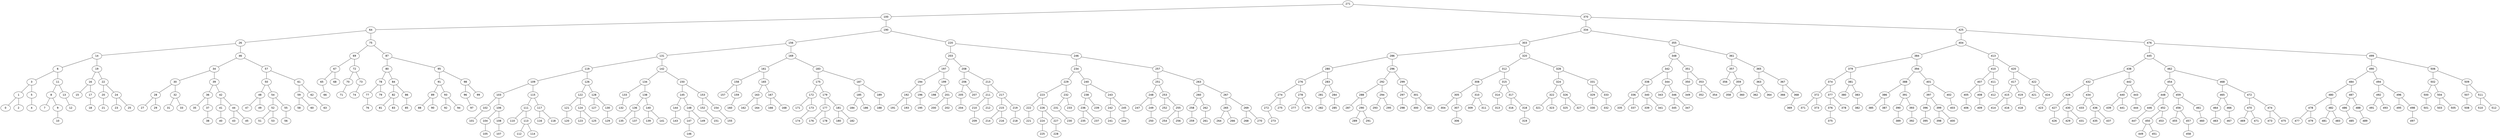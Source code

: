 graph BST {
    node [fontname="Helvetica"];
    271 [label="271"];
    271 -- 100;
    100 [label="100"];
    100 -- 64;
    64 [label="64"];
    64 -- 26;
    26 [label="26"];
    26 -- 14;
    14 [label="14"];
    14 -- 6;
    6 [label="6"];
    6 -- 3;
    3 [label="3"];
    3 -- 1;
    1 [label="1"];
    1 -- 0;
    0 [label="0"];
    1 -- 2;
    2 [label="2"];
    3 -- 5;
    5 [label="5"];
    5 -- 4;
    4 [label="4"];
    6 -- 11;
    11 [label="11"];
    11 -- 8;
    8 [label="8"];
    8 -- 7;
    7 [label="7"];
    8 -- 9;
    9 [label="9"];
    9 -- 10;
    10 [label="10"];
    11 -- 13;
    13 [label="13"];
    13 -- 12;
    12 [label="12"];
    14 -- 19;
    19 [label="19"];
    19 -- 16;
    16 [label="16"];
    16 -- 15;
    15 [label="15"];
    16 -- 17;
    17 [label="17"];
    17 -- 18;
    18 [label="18"];
    19 -- 22;
    22 [label="22"];
    22 -- 20;
    20 [label="20"];
    20 -- 21;
    21 [label="21"];
    22 -- 24;
    24 [label="24"];
    24 -- 23;
    23 [label="23"];
    24 -- 25;
    25 [label="25"];
    26 -- 46;
    46 [label="46"];
    46 -- 34;
    34 [label="34"];
    34 -- 30;
    30 [label="30"];
    30 -- 28;
    28 [label="28"];
    28 -- 27;
    27 [label="27"];
    28 -- 29;
    29 [label="29"];
    30 -- 32;
    32 [label="32"];
    32 -- 31;
    31 [label="31"];
    32 -- 33;
    33 [label="33"];
    34 -- 39;
    39 [label="39"];
    39 -- 36;
    36 [label="36"];
    36 -- 35;
    35 [label="35"];
    36 -- 37;
    37 [label="37"];
    37 -- 38;
    38 [label="38"];
    39 -- 42;
    42 [label="42"];
    42 -- 41;
    41 [label="41"];
    41 -- 40;
    40 [label="40"];
    42 -- 44;
    44 [label="44"];
    44 -- 43;
    43 [label="43"];
    44 -- 45;
    45 [label="45"];
    46 -- 57;
    57 [label="57"];
    57 -- 50;
    50 [label="50"];
    50 -- 48;
    48 [label="48"];
    48 -- 47;
    47 [label="47"];
    48 -- 49;
    49 [label="49"];
    50 -- 54;
    54 [label="54"];
    54 -- 52;
    52 [label="52"];
    52 -- 51;
    51 [label="51"];
    52 -- 53;
    53 [label="53"];
    54 -- 55;
    55 [label="55"];
    55 -- 56;
    56 [label="56"];
    57 -- 61;
    61 [label="61"];
    61 -- 59;
    59 [label="59"];
    59 -- 58;
    58 [label="58"];
    59 -- 60;
    60 [label="60"];
    61 -- 62;
    62 [label="62"];
    62 -- 63;
    63 [label="63"];
    64 -- 75;
    75 [label="75"];
    75 -- 69;
    69 [label="69"];
    69 -- 67;
    67 [label="67"];
    67 -- 65;
    65 [label="65"];
    65 -- 66;
    66 [label="66"];
    67 -- 68;
    68 [label="68"];
    69 -- 72;
    72 [label="72"];
    72 -- 70;
    70 [label="70"];
    70 -- 71;
    71 [label="71"];
    72 -- 73;
    73 [label="73"];
    73 -- 74;
    74 [label="74"];
    75 -- 87;
    87 [label="87"];
    87 -- 80;
    80 [label="80"];
    80 -- 78;
    78 [label="78"];
    78 -- 77;
    77 [label="77"];
    77 -- 76;
    76 [label="76"];
    78 -- 79;
    79 [label="79"];
    80 -- 84;
    84 [label="84"];
    84 -- 82;
    82 [label="82"];
    82 -- 81;
    81 [label="81"];
    82 -- 83;
    83 [label="83"];
    84 -- 86;
    86 [label="86"];
    86 -- 85;
    85 [label="85"];
    87 -- 95;
    95 [label="95"];
    95 -- 91;
    91 [label="91"];
    91 -- 89;
    89 [label="89"];
    89 -- 88;
    88 [label="88"];
    89 -- 90;
    90 [label="90"];
    91 -- 93;
    93 [label="93"];
    93 -- 92;
    92 [label="92"];
    93 -- 94;
    94 [label="94"];
    95 -- 98;
    98 [label="98"];
    98 -- 96;
    96 [label="96"];
    96 -- 97;
    97 [label="97"];
    98 -- 99;
    99 [label="99"];
    100 -- 190;
    190 [label="190"];
    190 -- 156;
    156 [label="156"];
    156 -- 131;
    131 [label="131"];
    131 -- 119;
    119 [label="119"];
    119 -- 109;
    109 [label="109"];
    109 -- 103;
    103 [label="103"];
    103 -- 102;
    102 [label="102"];
    102 -- 101;
    101 [label="101"];
    103 -- 106;
    106 [label="106"];
    106 -- 104;
    104 [label="104"];
    104 -- 105;
    105 [label="105"];
    106 -- 108;
    108 [label="108"];
    108 -- 107;
    107 [label="107"];
    109 -- 115;
    115 [label="115"];
    115 -- 111;
    111 [label="111"];
    111 -- 110;
    110 [label="110"];
    111 -- 113;
    113 [label="113"];
    113 -- 112;
    112 [label="112"];
    113 -- 114;
    114 [label="114"];
    115 -- 117;
    117 [label="117"];
    117 -- 116;
    116 [label="116"];
    117 -- 118;
    118 [label="118"];
    119 -- 126;
    126 [label="126"];
    126 -- 122;
    122 [label="122"];
    122 -- 121;
    121 [label="121"];
    121 -- 120;
    120 [label="120"];
    122 -- 124;
    124 [label="124"];
    124 -- 123;
    123 [label="123"];
    124 -- 125;
    125 [label="125"];
    126 -- 128;
    128 [label="128"];
    128 -- 127;
    127 [label="127"];
    128 -- 130;
    130 [label="130"];
    130 -- 129;
    129 [label="129"];
    131 -- 142;
    142 [label="142"];
    142 -- 134;
    134 [label="134"];
    134 -- 133;
    133 [label="133"];
    133 -- 132;
    132 [label="132"];
    134 -- 138;
    138 [label="138"];
    138 -- 136;
    136 [label="136"];
    136 -- 135;
    135 [label="135"];
    136 -- 137;
    137 [label="137"];
    138 -- 140;
    140 [label="140"];
    140 -- 139;
    139 [label="139"];
    140 -- 141;
    141 [label="141"];
    142 -- 150;
    150 [label="150"];
    150 -- 145;
    145 [label="145"];
    145 -- 144;
    144 [label="144"];
    144 -- 143;
    143 [label="143"];
    145 -- 148;
    148 [label="148"];
    148 -- 147;
    147 [label="147"];
    147 -- 146;
    146 [label="146"];
    148 -- 149;
    149 [label="149"];
    150 -- 153;
    153 [label="153"];
    153 -- 152;
    152 [label="152"];
    152 -- 151;
    151 [label="151"];
    153 -- 154;
    154 [label="154"];
    154 -- 155;
    155 [label="155"];
    156 -- 169;
    169 [label="169"];
    169 -- 161;
    161 [label="161"];
    161 -- 158;
    158 [label="158"];
    158 -- 157;
    157 [label="157"];
    158 -- 159;
    159 [label="159"];
    159 -- 160;
    160 [label="160"];
    161 -- 165;
    165 [label="165"];
    165 -- 163;
    163 [label="163"];
    163 -- 162;
    162 [label="162"];
    163 -- 164;
    164 [label="164"];
    165 -- 167;
    167 [label="167"];
    167 -- 166;
    166 [label="166"];
    167 -- 168;
    168 [label="168"];
    169 -- 183;
    183 [label="183"];
    183 -- 175;
    175 [label="175"];
    175 -- 172;
    172 [label="172"];
    172 -- 171;
    171 [label="171"];
    172 -- 173;
    173 [label="173"];
    173 -- 174;
    174 [label="174"];
    175 -- 179;
    179 [label="179"];
    179 -- 177;
    177 [label="177"];
    177 -- 176;
    176 [label="176"];
    177 -- 178;
    178 [label="178"];
    179 -- 181;
    181 [label="181"];
    181 -- 180;
    180 [label="180"];
    181 -- 182;
    182 [label="182"];
    183 -- 187;
    187 [label="187"];
    187 -- 185;
    185 [label="185"];
    185 -- 184;
    184 [label="184"];
    185 -- 186;
    186 [label="186"];
    187 -- 189;
    189 [label="189"];
    189 -- 188;
    188 [label="188"];
    190 -- 220;
    220 [label="220"];
    220 -- 203;
    203 [label="203"];
    203 -- 197;
    197 [label="197"];
    197 -- 194;
    194 [label="194"];
    194 -- 192;
    192 [label="192"];
    192 -- 191;
    191 [label="191"];
    192 -- 193;
    193 [label="193"];
    194 -- 196;
    196 [label="196"];
    196 -- 195;
    195 [label="195"];
    197 -- 199;
    199 [label="199"];
    199 -- 198;
    198 [label="198"];
    199 -- 201;
    201 [label="201"];
    201 -- 200;
    200 [label="200"];
    201 -- 202;
    202 [label="202"];
    203 -- 208;
    208 [label="208"];
    208 -- 206;
    206 [label="206"];
    206 -- 205;
    205 [label="205"];
    205 -- 204;
    204 [label="204"];
    206 -- 207;
    207 [label="207"];
    208 -- 213;
    213 [label="213"];
    213 -- 211;
    211 [label="211"];
    211 -- 210;
    210 [label="210"];
    210 -- 209;
    209 [label="209"];
    211 -- 212;
    212 [label="212"];
    213 -- 217;
    217 [label="217"];
    217 -- 215;
    215 [label="215"];
    215 -- 214;
    214 [label="214"];
    215 -- 216;
    216 [label="216"];
    217 -- 219;
    219 [label="219"];
    219 -- 218;
    218 [label="218"];
    220 -- 246;
    246 [label="246"];
    246 -- 234;
    234 [label="234"];
    234 -- 229;
    229 [label="229"];
    229 -- 223;
    223 [label="223"];
    223 -- 222;
    222 [label="222"];
    222 -- 221;
    221 [label="221"];
    223 -- 226;
    226 [label="226"];
    226 -- 224;
    224 [label="224"];
    224 -- 225;
    225 [label="225"];
    226 -- 227;
    227 [label="227"];
    227 -- 228;
    228 [label="228"];
    229 -- 232;
    232 [label="232"];
    232 -- 231;
    231 [label="231"];
    231 -- 230;
    230 [label="230"];
    232 -- 233;
    233 [label="233"];
    234 -- 240;
    240 [label="240"];
    240 -- 238;
    238 [label="238"];
    238 -- 236;
    236 [label="236"];
    236 -- 235;
    235 [label="235"];
    236 -- 237;
    237 [label="237"];
    238 -- 239;
    239 [label="239"];
    240 -- 243;
    243 [label="243"];
    243 -- 242;
    242 [label="242"];
    242 -- 241;
    241 [label="241"];
    243 -- 245;
    245 [label="245"];
    245 -- 244;
    244 [label="244"];
    246 -- 257;
    257 [label="257"];
    257 -- 251;
    251 [label="251"];
    251 -- 248;
    248 [label="248"];
    248 -- 247;
    247 [label="247"];
    248 -- 249;
    249 [label="249"];
    249 -- 250;
    250 [label="250"];
    251 -- 253;
    253 [label="253"];
    253 -- 252;
    252 [label="252"];
    253 -- 255;
    255 [label="255"];
    255 -- 254;
    254 [label="254"];
    255 -- 256;
    256 [label="256"];
    257 -- 263;
    263 [label="263"];
    263 -- 260;
    260 [label="260"];
    260 -- 258;
    258 [label="258"];
    258 -- 259;
    259 [label="259"];
    260 -- 262;
    262 [label="262"];
    262 -- 261;
    261 [label="261"];
    263 -- 267;
    267 [label="267"];
    267 -- 265;
    265 [label="265"];
    265 -- 264;
    264 [label="264"];
    265 -- 266;
    266 [label="266"];
    267 -- 269;
    269 [label="269"];
    269 -- 268;
    268 [label="268"];
    269 -- 270;
    270 [label="270"];
    271 -- 370;
    370 [label="370"];
    370 -- 334;
    334 [label="334"];
    334 -- 303;
    303 [label="303"];
    303 -- 286;
    286 [label="286"];
    286 -- 280;
    280 [label="280"];
    280 -- 276;
    276 [label="276"];
    276 -- 274;
    274 [label="274"];
    274 -- 272;
    272 [label="272"];
    272 -- 273;
    273 [label="273"];
    274 -- 275;
    275 [label="275"];
    276 -- 278;
    278 [label="278"];
    278 -- 277;
    277 [label="277"];
    278 -- 279;
    279 [label="279"];
    280 -- 283;
    283 [label="283"];
    283 -- 281;
    281 [label="281"];
    281 -- 282;
    282 [label="282"];
    283 -- 284;
    284 [label="284"];
    284 -- 285;
    285 [label="285"];
    286 -- 296;
    296 [label="296"];
    296 -- 292;
    292 [label="292"];
    292 -- 288;
    288 [label="288"];
    288 -- 287;
    287 [label="287"];
    288 -- 290;
    290 [label="290"];
    290 -- 289;
    289 [label="289"];
    290 -- 291;
    291 [label="291"];
    292 -- 294;
    294 [label="294"];
    294 -- 293;
    293 [label="293"];
    294 -- 295;
    295 [label="295"];
    296 -- 299;
    299 [label="299"];
    299 -- 297;
    297 [label="297"];
    297 -- 298;
    298 [label="298"];
    299 -- 301;
    301 [label="301"];
    301 -- 300;
    300 [label="300"];
    301 -- 302;
    302 [label="302"];
    303 -- 320;
    320 [label="320"];
    320 -- 312;
    312 [label="312"];
    312 -- 308;
    308 [label="308"];
    308 -- 305;
    305 [label="305"];
    305 -- 304;
    304 [label="304"];
    305 -- 307;
    307 [label="307"];
    307 -- 306;
    306 [label="306"];
    308 -- 310;
    310 [label="310"];
    310 -- 309;
    309 [label="309"];
    310 -- 311;
    311 [label="311"];
    312 -- 315;
    315 [label="315"];
    315 -- 314;
    314 [label="314"];
    314 -- 313;
    313 [label="313"];
    315 -- 317;
    317 [label="317"];
    317 -- 316;
    316 [label="316"];
    317 -- 318;
    318 [label="318"];
    318 -- 319;
    319 [label="319"];
    320 -- 328;
    328 [label="328"];
    328 -- 324;
    324 [label="324"];
    324 -- 322;
    322 [label="322"];
    322 -- 321;
    321 [label="321"];
    322 -- 323;
    323 [label="323"];
    324 -- 326;
    326 [label="326"];
    326 -- 325;
    325 [label="325"];
    326 -- 327;
    327 [label="327"];
    328 -- 331;
    331 [label="331"];
    331 -- 329;
    329 [label="329"];
    329 -- 330;
    330 [label="330"];
    331 -- 333;
    333 [label="333"];
    333 -- 332;
    332 [label="332"];
    334 -- 355;
    355 [label="355"];
    355 -- 348;
    348 [label="348"];
    348 -- 342;
    342 [label="342"];
    342 -- 338;
    338 [label="338"];
    338 -- 336;
    336 [label="336"];
    336 -- 335;
    335 [label="335"];
    336 -- 337;
    337 [label="337"];
    338 -- 340;
    340 [label="340"];
    340 -- 339;
    339 [label="339"];
    340 -- 341;
    341 [label="341"];
    342 -- 344;
    344 [label="344"];
    344 -- 343;
    343 [label="343"];
    344 -- 346;
    346 [label="346"];
    346 -- 345;
    345 [label="345"];
    346 -- 347;
    347 [label="347"];
    348 -- 351;
    351 [label="351"];
    351 -- 350;
    350 [label="350"];
    350 -- 349;
    349 [label="349"];
    351 -- 353;
    353 [label="353"];
    353 -- 352;
    352 [label="352"];
    353 -- 354;
    354 [label="354"];
    355 -- 361;
    361 [label="361"];
    361 -- 357;
    357 [label="357"];
    357 -- 356;
    356 [label="356"];
    357 -- 359;
    359 [label="359"];
    359 -- 358;
    358 [label="358"];
    359 -- 360;
    360 [label="360"];
    361 -- 365;
    365 [label="365"];
    365 -- 363;
    363 [label="363"];
    363 -- 362;
    362 [label="362"];
    363 -- 364;
    364 [label="364"];
    365 -- 367;
    367 [label="367"];
    367 -- 366;
    366 [label="366"];
    367 -- 368;
    368 [label="368"];
    368 -- 369;
    369 [label="369"];
    370 -- 425;
    425 [label="425"];
    425 -- 404;
    404 [label="404"];
    404 -- 384;
    384 [label="384"];
    384 -- 379;
    379 [label="379"];
    379 -- 374;
    374 [label="374"];
    374 -- 372;
    372 [label="372"];
    372 -- 371;
    371 [label="371"];
    372 -- 373;
    373 [label="373"];
    374 -- 377;
    377 [label="377"];
    377 -- 376;
    376 [label="376"];
    376 -- 375;
    375 [label="375"];
    377 -- 378;
    378 [label="378"];
    379 -- 381;
    381 [label="381"];
    381 -- 380;
    380 [label="380"];
    381 -- 383;
    383 [label="383"];
    383 -- 382;
    382 [label="382"];
    384 -- 394;
    394 [label="394"];
    394 -- 388;
    388 [label="388"];
    388 -- 386;
    386 [label="386"];
    386 -- 385;
    385 [label="385"];
    386 -- 387;
    387 [label="387"];
    388 -- 391;
    391 [label="391"];
    391 -- 390;
    390 [label="390"];
    390 -- 389;
    389 [label="389"];
    391 -- 393;
    393 [label="393"];
    393 -- 392;
    392 [label="392"];
    394 -- 401;
    401 [label="401"];
    401 -- 397;
    397 [label="397"];
    397 -- 396;
    396 [label="396"];
    396 -- 395;
    395 [label="395"];
    397 -- 399;
    399 [label="399"];
    399 -- 398;
    398 [label="398"];
    399 -- 400;
    400 [label="400"];
    401 -- 402;
    402 [label="402"];
    402 -- 403;
    403 [label="403"];
    404 -- 413;
    413 [label="413"];
    413 -- 410;
    410 [label="410"];
    410 -- 407;
    407 [label="407"];
    407 -- 405;
    405 [label="405"];
    405 -- 406;
    406 [label="406"];
    407 -- 408;
    408 [label="408"];
    408 -- 409;
    409 [label="409"];
    410 -- 411;
    411 [label="411"];
    411 -- 412;
    412 [label="412"];
    413 -- 420;
    420 [label="420"];
    420 -- 417;
    417 [label="417"];
    417 -- 415;
    415 [label="415"];
    415 -- 414;
    414 [label="414"];
    415 -- 416;
    416 [label="416"];
    417 -- 419;
    419 [label="419"];
    419 -- 418;
    418 [label="418"];
    420 -- 422;
    422 [label="422"];
    422 -- 421;
    421 [label="421"];
    422 -- 424;
    424 [label="424"];
    424 -- 423;
    423 [label="423"];
    425 -- 476;
    476 [label="476"];
    476 -- 445;
    445 [label="445"];
    445 -- 438;
    438 [label="438"];
    438 -- 432;
    432 [label="432"];
    432 -- 428;
    428 [label="428"];
    428 -- 427;
    427 [label="427"];
    427 -- 426;
    426 [label="426"];
    428 -- 430;
    430 [label="430"];
    430 -- 429;
    429 [label="429"];
    430 -- 431;
    431 [label="431"];
    432 -- 434;
    434 [label="434"];
    434 -- 433;
    433 [label="433"];
    434 -- 436;
    436 [label="436"];
    436 -- 435;
    435 [label="435"];
    436 -- 437;
    437 [label="437"];
    438 -- 442;
    442 [label="442"];
    442 -- 440;
    440 [label="440"];
    440 -- 439;
    439 [label="439"];
    440 -- 441;
    441 [label="441"];
    442 -- 443;
    443 [label="443"];
    443 -- 444;
    444 [label="444"];
    445 -- 462;
    462 [label="462"];
    462 -- 454;
    454 [label="454"];
    454 -- 448;
    448 [label="448"];
    448 -- 446;
    446 [label="446"];
    446 -- 447;
    447 [label="447"];
    448 -- 452;
    452 [label="452"];
    452 -- 450;
    450 [label="450"];
    450 -- 449;
    449 [label="449"];
    450 -- 451;
    451 [label="451"];
    452 -- 453;
    453 [label="453"];
    454 -- 459;
    459 [label="459"];
    459 -- 456;
    456 [label="456"];
    456 -- 455;
    455 [label="455"];
    456 -- 457;
    457 [label="457"];
    457 -- 458;
    458 [label="458"];
    459 -- 461;
    461 [label="461"];
    461 -- 460;
    460 [label="460"];
    462 -- 468;
    468 [label="468"];
    468 -- 465;
    465 [label="465"];
    465 -- 464;
    464 [label="464"];
    464 -- 463;
    463 [label="463"];
    465 -- 466;
    466 [label="466"];
    466 -- 467;
    467 [label="467"];
    468 -- 472;
    472 [label="472"];
    472 -- 470;
    470 [label="470"];
    470 -- 469;
    469 [label="469"];
    470 -- 471;
    471 [label="471"];
    472 -- 474;
    474 [label="474"];
    474 -- 473;
    473 [label="473"];
    474 -- 475;
    475 [label="475"];
    476 -- 499;
    499 [label="499"];
    499 -- 490;
    490 [label="490"];
    490 -- 484;
    484 [label="484"];
    484 -- 480;
    480 [label="480"];
    480 -- 478;
    478 [label="478"];
    478 -- 477;
    477 [label="477"];
    478 -- 479;
    479 [label="479"];
    480 -- 482;
    482 [label="482"];
    482 -- 481;
    481 [label="481"];
    482 -- 483;
    483 [label="483"];
    484 -- 487;
    487 [label="487"];
    487 -- 486;
    486 [label="486"];
    486 -- 485;
    485 [label="485"];
    487 -- 488;
    488 [label="488"];
    488 -- 489;
    489 [label="489"];
    490 -- 494;
    494 [label="494"];
    494 -- 492;
    492 [label="492"];
    492 -- 491;
    491 [label="491"];
    492 -- 493;
    493 [label="493"];
    494 -- 496;
    496 [label="496"];
    496 -- 495;
    495 [label="495"];
    496 -- 498;
    498 [label="498"];
    498 -- 497;
    497 [label="497"];
    499 -- 506;
    506 [label="506"];
    506 -- 502;
    502 [label="502"];
    502 -- 500;
    500 [label="500"];
    500 -- 501;
    501 [label="501"];
    502 -- 504;
    504 [label="504"];
    504 -- 503;
    503 [label="503"];
    504 -- 505;
    505 [label="505"];
    506 -- 509;
    509 [label="509"];
    509 -- 507;
    507 [label="507"];
    507 -- 508;
    508 [label="508"];
    509 -- 511;
    511 [label="511"];
    511 -- 510;
    510 [label="510"];
    511 -- 512;
    512 [label="512"];
}
